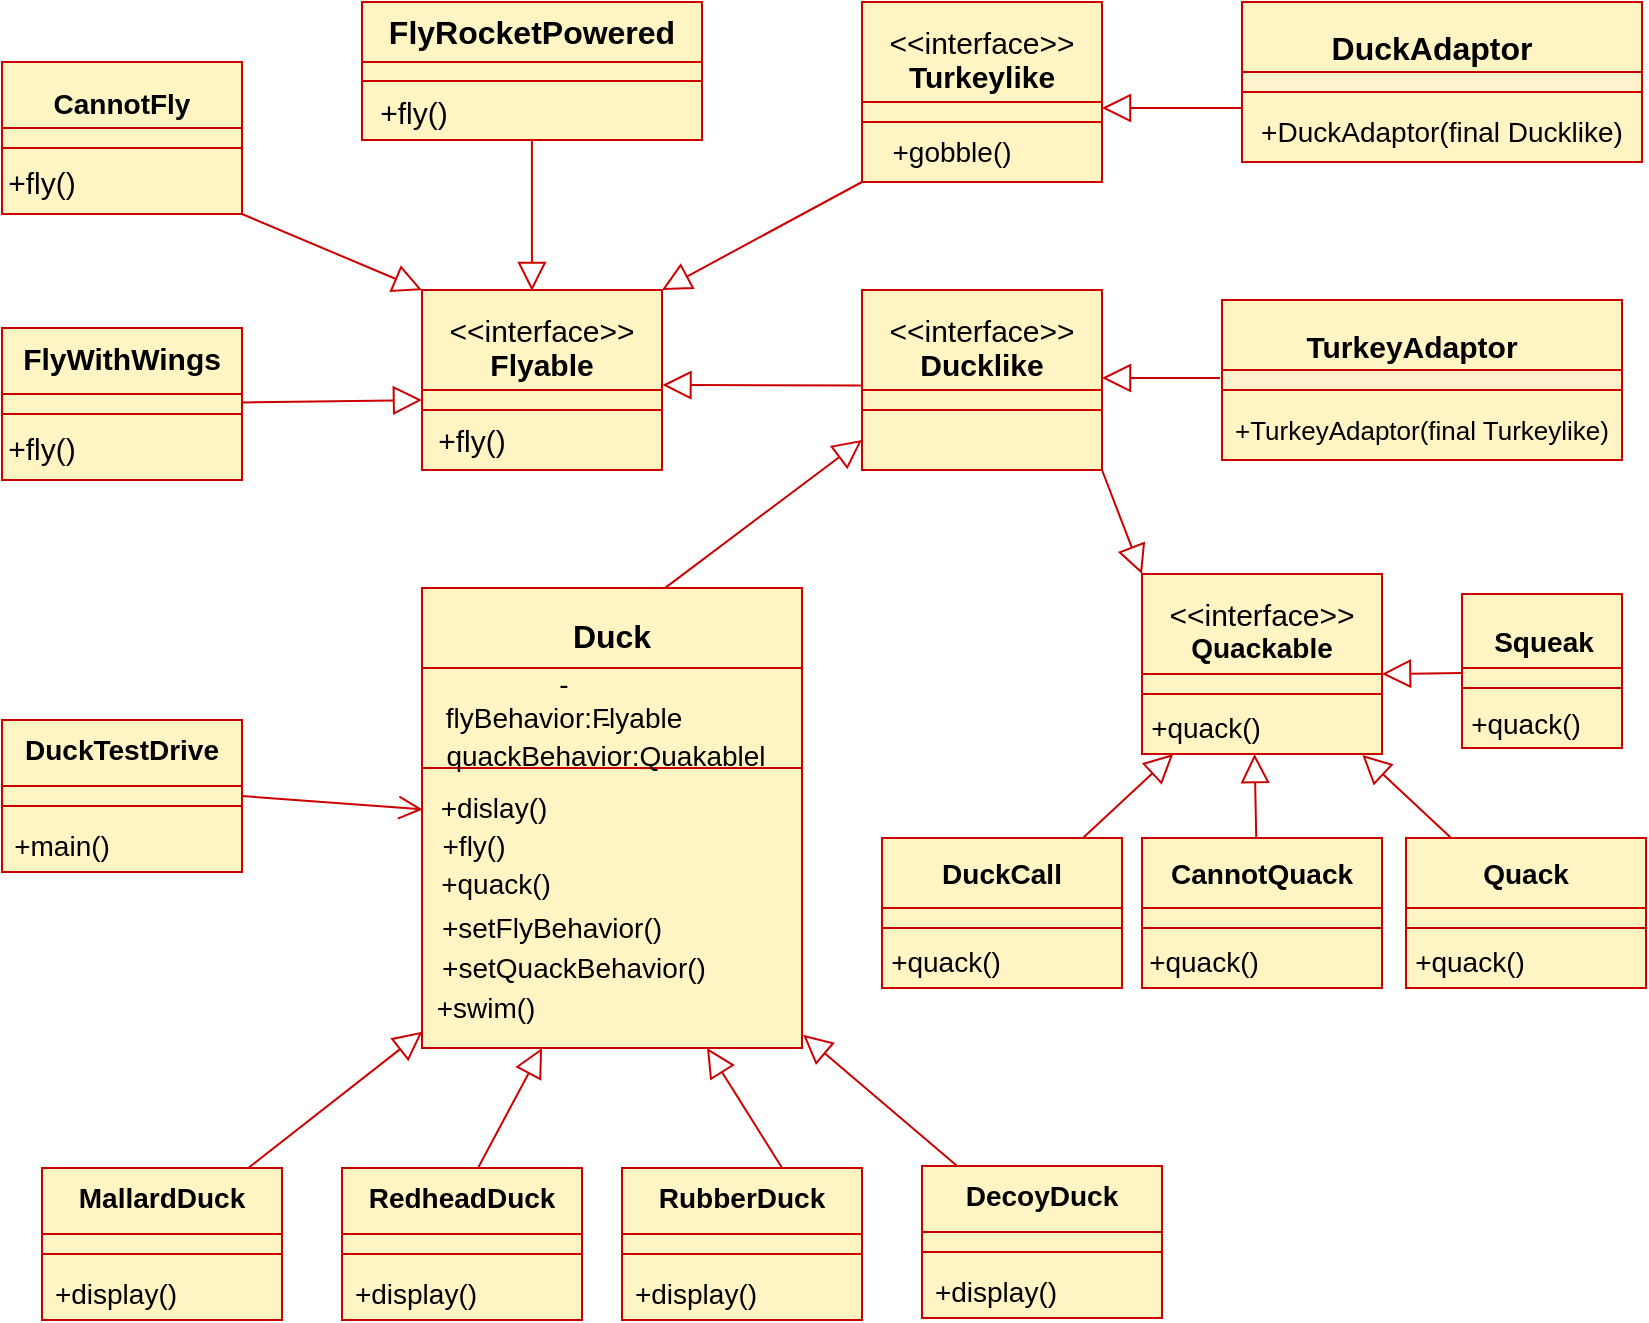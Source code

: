 <mxfile version="13.6.5" type="github"><diagram id="hZu4NtHUbr3AXml7KCnW" name="Page-1"><mxGraphModel dx="1422" dy="791" grid="1" gridSize="10" guides="1" tooltips="1" connect="1" arrows="1" fold="1" page="1" pageScale="1" pageWidth="850" pageHeight="1100" math="0" shadow="0"><root><mxCell id="0"/><mxCell id="1" parent="0"/><mxCell id="rw5-ZgMJ-gWRHAKpnbrH-47" value="" style="edgeStyle=orthogonalEdgeStyle;orthogonalLoop=1;jettySize=auto;html=1;endArrow=block;endFill=0;strokeColor=#CC0000;endSize=12;rounded=0;" edge="1" parent="1" source="rw5-ZgMJ-gWRHAKpnbrH-1" target="rw5-ZgMJ-gWRHAKpnbrH-18"><mxGeometry relative="1" as="geometry"><Array as="points"><mxPoint x="600" y="90"/><mxPoint x="600" y="90"/></Array></mxGeometry></mxCell><mxCell id="rw5-ZgMJ-gWRHAKpnbrH-1" value="" style="rounded=0;whiteSpace=wrap;html=1;strokeWidth=1;strokeColor=#CC0000;fillColor=#FFF4C3;" vertex="1" parent="1"><mxGeometry x="640" y="37" width="200" height="80" as="geometry"/></mxCell><mxCell id="rw5-ZgMJ-gWRHAKpnbrH-2" value="" style="rounded=0;whiteSpace=wrap;html=1;fillColor=#fff2cc;strokeWidth=1;strokeColor=#CC0000;" vertex="1" parent="1"><mxGeometry x="640" y="72" width="200" height="10" as="geometry"/></mxCell><mxCell id="rw5-ZgMJ-gWRHAKpnbrH-5" value="&lt;font style=&quot;font-size: 16px&quot;&gt;&lt;b&gt;DuckAdaptor&lt;/b&gt;&lt;/font&gt;" style="text;html=1;strokeColor=none;fillColor=none;align=center;verticalAlign=middle;whiteSpace=wrap;rounded=0;" vertex="1" parent="1"><mxGeometry x="700" y="45" width="70" height="30" as="geometry"/></mxCell><mxCell id="rw5-ZgMJ-gWRHAKpnbrH-9" value="&lt;font style=&quot;font-size: 14px&quot;&gt;+DuckAdaptor(final Ducklike)&lt;/font&gt;" style="text;html=1;strokeColor=none;fillColor=none;align=center;verticalAlign=middle;whiteSpace=wrap;rounded=0;" vertex="1" parent="1"><mxGeometry x="645" y="92" width="190" height="20" as="geometry"/></mxCell><mxCell id="rw5-ZgMJ-gWRHAKpnbrH-12" value="" style="rounded=0;whiteSpace=wrap;html=1;strokeColor=#CC0000;strokeWidth=1;fillColor=#FFF4C3;gradientColor=none;" vertex="1" parent="1"><mxGeometry x="450" y="37" width="120" height="50" as="geometry"/></mxCell><mxCell id="rw5-ZgMJ-gWRHAKpnbrH-18" value="" style="rounded=0;whiteSpace=wrap;html=1;strokeColor=#CC0000;strokeWidth=1;fillColor=#FFF4C3;gradientColor=none;" vertex="1" parent="1"><mxGeometry x="450" y="87" width="120" height="10" as="geometry"/></mxCell><mxCell id="rw5-ZgMJ-gWRHAKpnbrH-94" value="" style="edgeStyle=none;rounded=0;jumpStyle=none;orthogonalLoop=1;jettySize=auto;html=1;endArrow=block;endFill=0;strokeColor=#CC0000;exitX=0;exitY=1;exitDx=0;exitDy=0;strokeWidth=1;entryX=1;entryY=0;entryDx=0;entryDy=0;endSize=12;" edge="1" parent="1" source="rw5-ZgMJ-gWRHAKpnbrH-20" target="rw5-ZgMJ-gWRHAKpnbrH-63"><mxGeometry relative="1" as="geometry"/></mxCell><mxCell id="rw5-ZgMJ-gWRHAKpnbrH-20" value="" style="rounded=0;whiteSpace=wrap;html=1;strokeColor=#CC0000;strokeWidth=1;fillColor=#FFF4C3;gradientColor=none;" vertex="1" parent="1"><mxGeometry x="450" y="97" width="120" height="30" as="geometry"/></mxCell><mxCell id="rw5-ZgMJ-gWRHAKpnbrH-21" value="&lt;font style=&quot;font-size: 15px&quot;&gt;&amp;lt;&amp;lt;interface&amp;gt;&amp;gt;&lt;/font&gt;" style="text;html=1;strokeColor=none;fillColor=none;align=center;verticalAlign=middle;whiteSpace=wrap;rounded=0;" vertex="1" parent="1"><mxGeometry x="490" y="47" width="40" height="20" as="geometry"/></mxCell><mxCell id="rw5-ZgMJ-gWRHAKpnbrH-23" value="&lt;font style=&quot;font-size: 15px&quot;&gt;&lt;b&gt;&lt;font style=&quot;font-size: 15px&quot;&gt;Turkeylike&lt;/font&gt;&lt;/b&gt;&lt;/font&gt;" style="text;html=1;strokeColor=none;fillColor=none;align=center;verticalAlign=middle;whiteSpace=wrap;rounded=0;" vertex="1" parent="1"><mxGeometry x="490" y="64" width="40" height="20" as="geometry"/></mxCell><mxCell id="rw5-ZgMJ-gWRHAKpnbrH-24" value="&lt;font style=&quot;font-size: 14px&quot;&gt;+gobble()&lt;/font&gt;" style="text;html=1;strokeColor=none;fillColor=none;align=center;verticalAlign=middle;whiteSpace=wrap;rounded=0;" vertex="1" parent="1"><mxGeometry x="475" y="102" width="40" height="20" as="geometry"/></mxCell><mxCell id="rw5-ZgMJ-gWRHAKpnbrH-28" value="" style="rounded=0;whiteSpace=wrap;html=1;strokeColor=#CC0000;strokeWidth=1;fillColor=#FFF4C3;gradientColor=none;" vertex="1" parent="1"><mxGeometry x="200" y="37" width="170" height="30" as="geometry"/></mxCell><mxCell id="rw5-ZgMJ-gWRHAKpnbrH-29" value="" style="rounded=0;whiteSpace=wrap;html=1;strokeColor=#CC0000;strokeWidth=1;fillColor=#FFF4C3;gradientColor=none;" vertex="1" parent="1"><mxGeometry x="200" y="67" width="170" height="10" as="geometry"/></mxCell><mxCell id="rw5-ZgMJ-gWRHAKpnbrH-91" value="" style="edgeStyle=orthogonalEdgeStyle;rounded=0;jumpStyle=none;orthogonalLoop=1;jettySize=auto;html=1;endArrow=block;endFill=0;strokeColor=#CC0000;entryX=0.458;entryY=0.01;entryDx=0;entryDy=0;entryPerimeter=0;endSize=12;" edge="1" parent="1" source="rw5-ZgMJ-gWRHAKpnbrH-30" target="rw5-ZgMJ-gWRHAKpnbrH-63"><mxGeometry relative="1" as="geometry"/></mxCell><mxCell id="rw5-ZgMJ-gWRHAKpnbrH-30" value="" style="rounded=0;whiteSpace=wrap;html=1;strokeColor=#CC0000;strokeWidth=1;fillColor=#FFF4C3;gradientColor=none;" vertex="1" parent="1"><mxGeometry x="200" y="76.5" width="170" height="29.5" as="geometry"/></mxCell><mxCell id="rw5-ZgMJ-gWRHAKpnbrH-31" value="&lt;font style=&quot;font-size: 16px&quot;&gt;&lt;b&gt;FlyRocketPowered&lt;/b&gt;&lt;/font&gt;" style="text;html=1;strokeColor=none;fillColor=none;align=center;verticalAlign=middle;whiteSpace=wrap;rounded=0;" vertex="1" parent="1"><mxGeometry x="265" y="42" width="40" height="20" as="geometry"/></mxCell><mxCell id="rw5-ZgMJ-gWRHAKpnbrH-32" value="&lt;font style=&quot;font-size: 15px&quot;&gt;+fly()&lt;/font&gt;" style="text;html=1;strokeColor=none;fillColor=none;align=center;verticalAlign=middle;whiteSpace=wrap;rounded=0;" vertex="1" parent="1"><mxGeometry x="206" y="82" width="40" height="20" as="geometry"/></mxCell><mxCell id="rw5-ZgMJ-gWRHAKpnbrH-36" value="" style="rounded=0;whiteSpace=wrap;html=1;strokeColor=#CC0000;strokeWidth=1;fillColor=#FFF4C3;gradientColor=none;" vertex="1" parent="1"><mxGeometry x="20" y="67" width="120" height="33" as="geometry"/></mxCell><mxCell id="rw5-ZgMJ-gWRHAKpnbrH-37" value="" style="rounded=0;whiteSpace=wrap;html=1;strokeColor=#CC0000;strokeWidth=1;fillColor=#FFF4C3;gradientColor=none;" vertex="1" parent="1"><mxGeometry x="20" y="100" width="120" height="10" as="geometry"/></mxCell><mxCell id="rw5-ZgMJ-gWRHAKpnbrH-92" value="" style="rounded=0;jumpStyle=none;orthogonalLoop=1;jettySize=auto;html=1;endArrow=block;endFill=0;strokeColor=#CC0000;entryX=0;entryY=0;entryDx=0;entryDy=0;exitX=1;exitY=1;exitDx=0;exitDy=0;endSize=12;" edge="1" parent="1" source="rw5-ZgMJ-gWRHAKpnbrH-38" target="rw5-ZgMJ-gWRHAKpnbrH-63"><mxGeometry relative="1" as="geometry"/></mxCell><mxCell id="rw5-ZgMJ-gWRHAKpnbrH-38" value="" style="rounded=0;whiteSpace=wrap;html=1;strokeColor=#CC0000;strokeWidth=1;fillColor=#FFF4C3;gradientColor=none;" vertex="1" parent="1"><mxGeometry x="20" y="110" width="120" height="33" as="geometry"/></mxCell><mxCell id="rw5-ZgMJ-gWRHAKpnbrH-39" value="&lt;b&gt;&lt;font style=&quot;font-size: 14px&quot;&gt;CannotFly&lt;/font&gt;&lt;/b&gt;" style="text;html=1;strokeColor=none;fillColor=none;align=center;verticalAlign=middle;whiteSpace=wrap;rounded=0;" vertex="1" parent="1"><mxGeometry x="60" y="78" width="40" height="20" as="geometry"/></mxCell><mxCell id="rw5-ZgMJ-gWRHAKpnbrH-40" value="&lt;font style=&quot;font-size: 15px&quot;&gt;+fly()&lt;/font&gt;" style="text;html=1;strokeColor=none;fillColor=none;align=center;verticalAlign=middle;whiteSpace=wrap;rounded=0;" vertex="1" parent="1"><mxGeometry x="20" y="117" width="40" height="20" as="geometry"/></mxCell><mxCell id="rw5-ZgMJ-gWRHAKpnbrH-49" value="" style="rounded=0;whiteSpace=wrap;html=1;strokeColor=#CC0000;strokeWidth=1;fillColor=#FFF4C3;gradientColor=none;" vertex="1" parent="1"><mxGeometry x="20" y="200" width="120" height="33" as="geometry"/></mxCell><mxCell id="rw5-ZgMJ-gWRHAKpnbrH-93" value="" style="edgeStyle=none;rounded=0;jumpStyle=none;orthogonalLoop=1;jettySize=auto;html=1;endArrow=block;endFill=0;strokeColor=#CC0000;entryX=0;entryY=0.5;entryDx=0;entryDy=0;endSize=12;" edge="1" parent="1" source="rw5-ZgMJ-gWRHAKpnbrH-50" target="rw5-ZgMJ-gWRHAKpnbrH-64"><mxGeometry relative="1" as="geometry"/></mxCell><mxCell id="rw5-ZgMJ-gWRHAKpnbrH-50" value="" style="rounded=0;whiteSpace=wrap;html=1;strokeColor=#CC0000;strokeWidth=1;fillColor=#FFF4C3;gradientColor=none;" vertex="1" parent="1"><mxGeometry x="20" y="233" width="120" height="10" as="geometry"/></mxCell><mxCell id="rw5-ZgMJ-gWRHAKpnbrH-51" value="" style="rounded=0;whiteSpace=wrap;html=1;strokeColor=#CC0000;strokeWidth=1;fillColor=#FFF4C3;gradientColor=none;" vertex="1" parent="1"><mxGeometry x="20" y="243" width="120" height="33" as="geometry"/></mxCell><mxCell id="rw5-ZgMJ-gWRHAKpnbrH-52" value="&lt;font style=&quot;font-size: 15px&quot;&gt;&lt;b&gt;&lt;font style=&quot;font-size: 15px&quot;&gt;FlyWithWings&lt;/font&gt;&lt;/b&gt;&lt;/font&gt;" style="text;html=1;strokeColor=none;fillColor=none;align=center;verticalAlign=middle;whiteSpace=wrap;rounded=0;" vertex="1" parent="1"><mxGeometry x="60" y="205" width="40" height="20" as="geometry"/></mxCell><mxCell id="rw5-ZgMJ-gWRHAKpnbrH-53" value="&lt;font style=&quot;font-size: 15px&quot;&gt;+fly()&lt;/font&gt;" style="text;html=1;strokeColor=none;fillColor=none;align=center;verticalAlign=middle;whiteSpace=wrap;rounded=0;" vertex="1" parent="1"><mxGeometry x="20" y="250" width="40" height="20" as="geometry"/></mxCell><mxCell id="rw5-ZgMJ-gWRHAKpnbrH-63" value="" style="rounded=0;whiteSpace=wrap;html=1;strokeColor=#CC0000;strokeWidth=1;fillColor=#FFF4C3;gradientColor=none;" vertex="1" parent="1"><mxGeometry x="230" y="181" width="120" height="50" as="geometry"/></mxCell><mxCell id="rw5-ZgMJ-gWRHAKpnbrH-64" value="" style="rounded=0;whiteSpace=wrap;html=1;strokeColor=#CC0000;strokeWidth=1;fillColor=#FFF4C3;gradientColor=none;" vertex="1" parent="1"><mxGeometry x="230" y="231" width="120" height="10" as="geometry"/></mxCell><mxCell id="rw5-ZgMJ-gWRHAKpnbrH-65" value="" style="rounded=0;whiteSpace=wrap;html=1;strokeColor=#CC0000;strokeWidth=1;fillColor=#FFF4C3;gradientColor=none;" vertex="1" parent="1"><mxGeometry x="230" y="241" width="120" height="30" as="geometry"/></mxCell><mxCell id="rw5-ZgMJ-gWRHAKpnbrH-66" value="&lt;font style=&quot;font-size: 15px&quot;&gt;&amp;lt;&amp;lt;interface&amp;gt;&amp;gt;&lt;/font&gt;" style="text;html=1;strokeColor=none;fillColor=none;align=center;verticalAlign=middle;whiteSpace=wrap;rounded=0;" vertex="1" parent="1"><mxGeometry x="270" y="191" width="40" height="20" as="geometry"/></mxCell><mxCell id="rw5-ZgMJ-gWRHAKpnbrH-67" value="&lt;font style=&quot;font-size: 15px&quot;&gt;&lt;b&gt;Flyable&lt;/b&gt;&lt;/font&gt;" style="text;html=1;strokeColor=none;fillColor=none;align=center;verticalAlign=middle;whiteSpace=wrap;rounded=0;" vertex="1" parent="1"><mxGeometry x="270" y="208" width="40" height="20" as="geometry"/></mxCell><mxCell id="rw5-ZgMJ-gWRHAKpnbrH-68" value="&lt;font style=&quot;font-size: 15px&quot;&gt;+fly()&lt;/font&gt;" style="text;html=1;strokeColor=none;fillColor=none;align=center;verticalAlign=middle;whiteSpace=wrap;rounded=0;" vertex="1" parent="1"><mxGeometry x="235" y="246" width="40" height="20" as="geometry"/></mxCell><mxCell id="rw5-ZgMJ-gWRHAKpnbrH-69" value="" style="rounded=0;whiteSpace=wrap;html=1;strokeColor=#CC0000;strokeWidth=1;fillColor=#FFF4C3;gradientColor=none;" vertex="1" parent="1"><mxGeometry x="450" y="181" width="120" height="50" as="geometry"/></mxCell><mxCell id="rw5-ZgMJ-gWRHAKpnbrH-70" value="" style="rounded=0;whiteSpace=wrap;html=1;strokeColor=#CC0000;strokeWidth=1;fillColor=#FFF4C3;gradientColor=none;" vertex="1" parent="1"><mxGeometry x="450" y="231" width="120" height="10" as="geometry"/></mxCell><mxCell id="rw5-ZgMJ-gWRHAKpnbrH-71" value="" style="rounded=0;whiteSpace=wrap;html=1;strokeColor=#CC0000;strokeWidth=1;fillColor=#FFF4C3;gradientColor=none;" vertex="1" parent="1"><mxGeometry x="450" y="241" width="120" height="30" as="geometry"/></mxCell><mxCell id="rw5-ZgMJ-gWRHAKpnbrH-72" value="&lt;font style=&quot;font-size: 15px&quot;&gt;&amp;lt;&amp;lt;interface&amp;gt;&amp;gt;&lt;/font&gt;" style="text;html=1;strokeColor=none;fillColor=none;align=center;verticalAlign=middle;whiteSpace=wrap;rounded=0;" vertex="1" parent="1"><mxGeometry x="490" y="191" width="40" height="20" as="geometry"/></mxCell><mxCell id="rw5-ZgMJ-gWRHAKpnbrH-73" value="&lt;font size=&quot;1&quot;&gt;&lt;b style=&quot;font-size: 15px&quot;&gt;Ducklike&lt;/b&gt;&lt;/font&gt;" style="text;html=1;strokeColor=none;fillColor=none;align=center;verticalAlign=middle;whiteSpace=wrap;rounded=0;" vertex="1" parent="1"><mxGeometry x="490" y="208" width="40" height="20" as="geometry"/></mxCell><mxCell id="rw5-ZgMJ-gWRHAKpnbrH-75" value="" style="rounded=0;whiteSpace=wrap;html=1;strokeWidth=1;strokeColor=#CC0000;fillColor=#FFF4C3;" vertex="1" parent="1"><mxGeometry x="630" y="186" width="200" height="80" as="geometry"/></mxCell><mxCell id="rw5-ZgMJ-gWRHAKpnbrH-76" value="" style="rounded=0;whiteSpace=wrap;html=1;fillColor=#fff2cc;strokeWidth=1;strokeColor=#CC0000;" vertex="1" parent="1"><mxGeometry x="630" y="221" width="200" height="10" as="geometry"/></mxCell><mxCell id="rw5-ZgMJ-gWRHAKpnbrH-77" value="&lt;font size=&quot;1&quot;&gt;&lt;b style=&quot;font-size: 15px&quot;&gt;TurkeyAdaptor&lt;/b&gt;&lt;/font&gt;" style="text;html=1;strokeColor=none;fillColor=none;align=center;verticalAlign=middle;whiteSpace=wrap;rounded=0;" vertex="1" parent="1"><mxGeometry x="690" y="194" width="70" height="30" as="geometry"/></mxCell><mxCell id="rw5-ZgMJ-gWRHAKpnbrH-78" value="&lt;font style=&quot;font-size: 13px&quot;&gt;+TurkeyAdaptor(final Turkeylike)&lt;/font&gt;" style="text;html=1;strokeColor=none;fillColor=none;align=center;verticalAlign=middle;whiteSpace=wrap;rounded=0;" vertex="1" parent="1"><mxGeometry x="635" y="241" width="190" height="20" as="geometry"/></mxCell><mxCell id="rw5-ZgMJ-gWRHAKpnbrH-96" value="" style="endArrow=block;html=1;strokeColor=#CC0000;strokeWidth=1;exitX=-0.005;exitY=0.956;exitDx=0;exitDy=0;entryX=1.002;entryY=0.95;entryDx=0;entryDy=0;endFill=0;endSize=12;exitPerimeter=0;entryPerimeter=0;" edge="1" parent="1" source="rw5-ZgMJ-gWRHAKpnbrH-69" target="rw5-ZgMJ-gWRHAKpnbrH-63"><mxGeometry width="50" height="50" relative="1" as="geometry"><mxPoint x="410" y="260" as="sourcePoint"/><mxPoint x="350" y="240" as="targetPoint"/><Array as="points"/></mxGeometry></mxCell><mxCell id="rw5-ZgMJ-gWRHAKpnbrH-98" value="" style="endArrow=block;html=1;strokeColor=#CC0000;strokeWidth=1;endFill=0;endSize=12;" edge="1" parent="1"><mxGeometry width="50" height="50" relative="1" as="geometry"><mxPoint x="629" y="225" as="sourcePoint"/><mxPoint x="570" y="225" as="targetPoint"/></mxGeometry></mxCell><mxCell id="rw5-ZgMJ-gWRHAKpnbrH-99" value="" style="rounded=0;whiteSpace=wrap;html=1;strokeColor=#CC0000;strokeWidth=1;fillColor=#FFF4C3;gradientColor=none;" vertex="1" parent="1"><mxGeometry x="230" y="330" width="190" height="40" as="geometry"/></mxCell><mxCell id="rw5-ZgMJ-gWRHAKpnbrH-100" value="" style="rounded=0;whiteSpace=wrap;html=1;strokeColor=#CC0000;strokeWidth=1;fillColor=#FFF4C3;gradientColor=none;" vertex="1" parent="1"><mxGeometry x="230" y="370" width="190" height="50" as="geometry"/></mxCell><mxCell id="rw5-ZgMJ-gWRHAKpnbrH-101" value="" style="rounded=0;whiteSpace=wrap;html=1;strokeColor=#CC0000;strokeWidth=1;fillColor=#FFF4C3;gradientColor=none;" vertex="1" parent="1"><mxGeometry x="230" y="420" width="190" height="140" as="geometry"/></mxCell><mxCell id="rw5-ZgMJ-gWRHAKpnbrH-102" value="&lt;font style=&quot;font-size: 16px&quot;&gt;&lt;b&gt;Duck&lt;/b&gt;&lt;/font&gt;" style="text;html=1;strokeColor=none;fillColor=none;align=center;verticalAlign=middle;whiteSpace=wrap;rounded=0;" vertex="1" parent="1"><mxGeometry x="305" y="344" width="40" height="20" as="geometry"/></mxCell><mxCell id="rw5-ZgMJ-gWRHAKpnbrH-104" value="&lt;font style=&quot;font-size: 14px&quot;&gt;+fly()&lt;/font&gt;" style="text;html=1;strokeColor=none;fillColor=none;align=center;verticalAlign=middle;whiteSpace=wrap;rounded=0;" vertex="1" parent="1"><mxGeometry x="236" y="449" width="40" height="20" as="geometry"/></mxCell><mxCell id="rw5-ZgMJ-gWRHAKpnbrH-105" value="&lt;div style=&quot;font-size: 14px&quot;&gt;-flyBehavior:Flyable&lt;/div&gt;" style="text;html=1;strokeColor=none;fillColor=none;align=center;verticalAlign=middle;whiteSpace=wrap;rounded=0;" vertex="1" parent="1"><mxGeometry x="281" y="376" width="40" height="20" as="geometry"/></mxCell><mxCell id="rw5-ZgMJ-gWRHAKpnbrH-107" value="&lt;font style=&quot;font-size: 14px&quot;&gt;-quackBehavior:Quakablel&lt;/font&gt;" style="text;html=1;strokeColor=none;fillColor=none;align=center;verticalAlign=middle;whiteSpace=wrap;rounded=0;" vertex="1" parent="1"><mxGeometry x="302" y="395" width="40" height="20" as="geometry"/></mxCell><mxCell id="rw5-ZgMJ-gWRHAKpnbrH-108" value="&lt;font style=&quot;font-size: 14px&quot;&gt;+dislay&lt;/font&gt;&lt;font style=&quot;font-size: 14px&quot;&gt;()&lt;/font&gt;" style="text;html=1;strokeColor=none;fillColor=none;align=center;verticalAlign=middle;whiteSpace=wrap;rounded=0;" vertex="1" parent="1"><mxGeometry x="246" y="430" width="40" height="20" as="geometry"/></mxCell><mxCell id="rw5-ZgMJ-gWRHAKpnbrH-109" value="&lt;font style=&quot;font-size: 14px&quot;&gt;+&lt;font style=&quot;font-size: 14px&quot;&gt;quack&lt;/font&gt;()&lt;/font&gt;" style="text;html=1;strokeColor=none;fillColor=none;align=center;verticalAlign=middle;whiteSpace=wrap;rounded=0;" vertex="1" parent="1"><mxGeometry x="247" y="468" width="40" height="20" as="geometry"/></mxCell><mxCell id="rw5-ZgMJ-gWRHAKpnbrH-110" value="&lt;font style=&quot;font-size: 14px&quot;&gt;+setFlyBehavior()&lt;/font&gt;" style="text;html=1;strokeColor=none;fillColor=none;align=center;verticalAlign=middle;whiteSpace=wrap;rounded=0;" vertex="1" parent="1"><mxGeometry x="275" y="490" width="40" height="20" as="geometry"/></mxCell><mxCell id="rw5-ZgMJ-gWRHAKpnbrH-111" value="&lt;font style=&quot;font-size: 14px&quot;&gt;+setQuackBehavior()&lt;/font&gt;" style="text;html=1;strokeColor=none;fillColor=none;align=center;verticalAlign=middle;whiteSpace=wrap;rounded=0;" vertex="1" parent="1"><mxGeometry x="286" y="510" width="40" height="20" as="geometry"/></mxCell><mxCell id="rw5-ZgMJ-gWRHAKpnbrH-113" value="&lt;font style=&quot;font-size: 14px&quot;&gt;+swim()&lt;/font&gt;" style="text;html=1;strokeColor=none;fillColor=none;align=center;verticalAlign=middle;whiteSpace=wrap;rounded=0;" vertex="1" parent="1"><mxGeometry x="242" y="530" width="40" height="20" as="geometry"/></mxCell><mxCell id="rw5-ZgMJ-gWRHAKpnbrH-114" value="" style="endArrow=block;html=1;strokeColor=#CC0000;strokeWidth=1;entryX=0;entryY=0.5;entryDx=0;entryDy=0;exitX=0.64;exitY=-0.002;exitDx=0;exitDy=0;exitPerimeter=0;endFill=0;endSize=12;" edge="1" parent="1" source="rw5-ZgMJ-gWRHAKpnbrH-99" target="rw5-ZgMJ-gWRHAKpnbrH-71"><mxGeometry width="50" height="50" relative="1" as="geometry"><mxPoint x="150" y="410" as="sourcePoint"/><mxPoint x="200" y="360" as="targetPoint"/></mxGeometry></mxCell><mxCell id="rw5-ZgMJ-gWRHAKpnbrH-115" value="" style="rounded=0;whiteSpace=wrap;html=1;strokeColor=#CC0000;strokeWidth=1;fillColor=#FFF4C3;gradientColor=none;" vertex="1" parent="1"><mxGeometry x="20" y="396" width="120" height="33" as="geometry"/></mxCell><mxCell id="rw5-ZgMJ-gWRHAKpnbrH-116" value="" style="rounded=0;whiteSpace=wrap;html=1;strokeColor=#CC0000;strokeWidth=1;fillColor=#FFF4C3;gradientColor=none;" vertex="1" parent="1"><mxGeometry x="20" y="429" width="120" height="10" as="geometry"/></mxCell><mxCell id="rw5-ZgMJ-gWRHAKpnbrH-117" value="" style="rounded=0;whiteSpace=wrap;html=1;strokeColor=#CC0000;strokeWidth=1;fillColor=#FFF4C3;gradientColor=none;" vertex="1" parent="1"><mxGeometry x="20" y="439" width="120" height="33" as="geometry"/></mxCell><mxCell id="rw5-ZgMJ-gWRHAKpnbrH-118" value="&lt;b&gt;&lt;font style=&quot;font-size: 14px&quot;&gt;DuckTestDrive&lt;/font&gt;&lt;/b&gt;" style="text;html=1;strokeColor=none;fillColor=none;align=center;verticalAlign=middle;whiteSpace=wrap;rounded=0;" vertex="1" parent="1"><mxGeometry x="60" y="401" width="40" height="20" as="geometry"/></mxCell><mxCell id="rw5-ZgMJ-gWRHAKpnbrH-119" value="&lt;font style=&quot;font-size: 14px&quot;&gt;+main()&lt;/font&gt;" style="text;html=1;strokeColor=none;fillColor=none;align=center;verticalAlign=middle;whiteSpace=wrap;rounded=0;" vertex="1" parent="1"><mxGeometry x="30" y="449" width="40" height="20" as="geometry"/></mxCell><mxCell id="rw5-ZgMJ-gWRHAKpnbrH-120" value="" style="endArrow=open;html=1;strokeColor=#CC0000;strokeWidth=1;exitX=1;exitY=0.5;exitDx=0;exitDy=0;entryX=0.002;entryY=0.148;entryDx=0;entryDy=0;entryPerimeter=0;endFill=0;endSize=10;" edge="1" parent="1" source="rw5-ZgMJ-gWRHAKpnbrH-116" target="rw5-ZgMJ-gWRHAKpnbrH-101"><mxGeometry width="50" height="50" relative="1" as="geometry"><mxPoint x="210" y="370" as="sourcePoint"/><mxPoint x="260" y="320" as="targetPoint"/></mxGeometry></mxCell><mxCell id="rw5-ZgMJ-gWRHAKpnbrH-122" value="" style="rounded=0;whiteSpace=wrap;html=1;strokeColor=#CC0000;strokeWidth=1;fillColor=#FFF4C3;gradientColor=none;" vertex="1" parent="1"><mxGeometry x="590" y="323" width="120" height="50" as="geometry"/></mxCell><mxCell id="rw5-ZgMJ-gWRHAKpnbrH-123" value="" style="rounded=0;whiteSpace=wrap;html=1;strokeColor=#CC0000;strokeWidth=1;fillColor=#FFF4C3;gradientColor=none;" vertex="1" parent="1"><mxGeometry x="590" y="373" width="120" height="10" as="geometry"/></mxCell><mxCell id="rw5-ZgMJ-gWRHAKpnbrH-124" value="" style="rounded=0;whiteSpace=wrap;html=1;strokeColor=#CC0000;strokeWidth=1;fillColor=#FFF4C3;gradientColor=none;" vertex="1" parent="1"><mxGeometry x="590" y="383" width="120" height="30" as="geometry"/></mxCell><mxCell id="rw5-ZgMJ-gWRHAKpnbrH-125" value="&lt;font style=&quot;font-size: 15px&quot;&gt;&amp;lt;&amp;lt;interface&amp;gt;&amp;gt;&lt;/font&gt;" style="text;html=1;strokeColor=none;fillColor=none;align=center;verticalAlign=middle;whiteSpace=wrap;rounded=0;" vertex="1" parent="1"><mxGeometry x="630" y="333" width="40" height="20" as="geometry"/></mxCell><mxCell id="rw5-ZgMJ-gWRHAKpnbrH-126" value="&lt;font size=&quot;1&quot;&gt;&lt;b style=&quot;font-size: 14px&quot;&gt;Quackable&lt;/b&gt;&lt;/font&gt;" style="text;html=1;strokeColor=none;fillColor=none;align=center;verticalAlign=middle;whiteSpace=wrap;rounded=0;" vertex="1" parent="1"><mxGeometry x="630" y="350" width="40" height="20" as="geometry"/></mxCell><mxCell id="rw5-ZgMJ-gWRHAKpnbrH-127" value="&lt;font style=&quot;font-size: 14px&quot;&gt;+quack&lt;/font&gt;&lt;font style=&quot;font-size: 14px&quot;&gt;()&lt;/font&gt;" style="text;html=1;strokeColor=none;fillColor=none;align=center;verticalAlign=middle;whiteSpace=wrap;rounded=0;" vertex="1" parent="1"><mxGeometry x="602" y="389.5" width="40" height="20" as="geometry"/></mxCell><mxCell id="rw5-ZgMJ-gWRHAKpnbrH-128" value="" style="rounded=0;whiteSpace=wrap;html=1;strokeColor=#CC0000;strokeWidth=1;fillColor=#FFF4C3;gradientColor=none;" vertex="1" parent="1"><mxGeometry x="750" y="333" width="80" height="37" as="geometry"/></mxCell><mxCell id="rw5-ZgMJ-gWRHAKpnbrH-129" value="" style="rounded=0;whiteSpace=wrap;html=1;strokeColor=#CC0000;strokeWidth=1;fillColor=#FFF4C3;gradientColor=none;" vertex="1" parent="1"><mxGeometry x="750" y="370" width="80" height="10" as="geometry"/></mxCell><mxCell id="rw5-ZgMJ-gWRHAKpnbrH-130" value="" style="rounded=0;whiteSpace=wrap;html=1;strokeColor=#CC0000;strokeWidth=1;fillColor=#FFF4C3;gradientColor=none;" vertex="1" parent="1"><mxGeometry x="750" y="380" width="80" height="30" as="geometry"/></mxCell><mxCell id="rw5-ZgMJ-gWRHAKpnbrH-132" value="&lt;b&gt;&lt;font style=&quot;font-size: 14px&quot;&gt;Squeak&lt;/font&gt;&lt;/b&gt;" style="text;html=1;strokeColor=none;fillColor=none;align=center;verticalAlign=middle;whiteSpace=wrap;rounded=0;" vertex="1" parent="1"><mxGeometry x="771" y="347" width="40" height="20" as="geometry"/></mxCell><mxCell id="rw5-ZgMJ-gWRHAKpnbrH-133" value="&lt;font style=&quot;font-size: 14px&quot;&gt;+quack&lt;/font&gt;&lt;font style=&quot;font-size: 14px&quot;&gt;()&lt;/font&gt;" style="text;html=1;strokeColor=none;fillColor=none;align=center;verticalAlign=middle;whiteSpace=wrap;rounded=0;" vertex="1" parent="1"><mxGeometry x="762" y="387.5" width="40" height="20" as="geometry"/></mxCell><mxCell id="rw5-ZgMJ-gWRHAKpnbrH-134" value="" style="endArrow=block;html=1;strokeColor=#CC0000;strokeWidth=1;exitX=0;exitY=0.25;exitDx=0;exitDy=0;entryX=1;entryY=1;entryDx=0;entryDy=0;endFill=0;endSize=12;" edge="1" parent="1" source="rw5-ZgMJ-gWRHAKpnbrH-129" target="rw5-ZgMJ-gWRHAKpnbrH-122"><mxGeometry width="50" height="50" relative="1" as="geometry"><mxPoint x="460" y="350" as="sourcePoint"/><mxPoint x="510" y="300" as="targetPoint"/></mxGeometry></mxCell><mxCell id="rw5-ZgMJ-gWRHAKpnbrH-135" value="" style="endArrow=block;html=1;strokeColor=#CC0000;strokeWidth=1;entryX=0;entryY=0;entryDx=0;entryDy=0;exitX=1;exitY=1;exitDx=0;exitDy=0;endFill=0;endSize=12;" edge="1" parent="1" source="rw5-ZgMJ-gWRHAKpnbrH-71" target="rw5-ZgMJ-gWRHAKpnbrH-122"><mxGeometry width="50" height="50" relative="1" as="geometry"><mxPoint x="430" y="320" as="sourcePoint"/><mxPoint x="480" y="270" as="targetPoint"/></mxGeometry></mxCell><mxCell id="rw5-ZgMJ-gWRHAKpnbrH-136" value="" style="rounded=0;whiteSpace=wrap;html=1;strokeColor=#CC0000;strokeWidth=1;fillColor=#FFF4C3;gradientColor=none;" vertex="1" parent="1"><mxGeometry x="590" y="455" width="120" height="35" as="geometry"/></mxCell><mxCell id="rw5-ZgMJ-gWRHAKpnbrH-137" value="" style="rounded=0;whiteSpace=wrap;html=1;strokeColor=#CC0000;strokeWidth=1;fillColor=#FFF4C3;gradientColor=none;" vertex="1" parent="1"><mxGeometry x="590" y="490" width="120" height="10" as="geometry"/></mxCell><mxCell id="rw5-ZgMJ-gWRHAKpnbrH-138" value="" style="rounded=0;whiteSpace=wrap;html=1;strokeColor=#CC0000;strokeWidth=1;fillColor=#FFF4C3;gradientColor=none;" vertex="1" parent="1"><mxGeometry x="590" y="500" width="120" height="30" as="geometry"/></mxCell><mxCell id="rw5-ZgMJ-gWRHAKpnbrH-140" value="&lt;font style=&quot;font-size: 14px&quot;&gt;&lt;b&gt;CannotQuack&lt;/b&gt;&lt;/font&gt;" style="text;html=1;strokeColor=none;fillColor=none;align=center;verticalAlign=middle;whiteSpace=wrap;rounded=0;" vertex="1" parent="1"><mxGeometry x="630" y="462.5" width="40" height="20" as="geometry"/></mxCell><mxCell id="rw5-ZgMJ-gWRHAKpnbrH-141" value="&lt;font style=&quot;font-size: 14px&quot;&gt;+quack&lt;/font&gt;&lt;font style=&quot;font-size: 14px&quot;&gt;()&lt;/font&gt;" style="text;html=1;strokeColor=none;fillColor=none;align=center;verticalAlign=middle;whiteSpace=wrap;rounded=0;" vertex="1" parent="1"><mxGeometry x="601" y="506.5" width="40" height="20" as="geometry"/></mxCell><mxCell id="rw5-ZgMJ-gWRHAKpnbrH-142" value="" style="rounded=0;whiteSpace=wrap;html=1;strokeColor=#CC0000;strokeWidth=1;fillColor=#FFF4C3;gradientColor=none;" vertex="1" parent="1"><mxGeometry x="722" y="455" width="120" height="35" as="geometry"/></mxCell><mxCell id="rw5-ZgMJ-gWRHAKpnbrH-143" value="" style="rounded=0;whiteSpace=wrap;html=1;strokeColor=#CC0000;strokeWidth=1;fillColor=#FFF4C3;gradientColor=none;" vertex="1" parent="1"><mxGeometry x="722" y="490" width="120" height="10" as="geometry"/></mxCell><mxCell id="rw5-ZgMJ-gWRHAKpnbrH-144" value="" style="rounded=0;whiteSpace=wrap;html=1;strokeColor=#CC0000;strokeWidth=1;fillColor=#FFF4C3;gradientColor=none;" vertex="1" parent="1"><mxGeometry x="722" y="500" width="120" height="30" as="geometry"/></mxCell><mxCell id="rw5-ZgMJ-gWRHAKpnbrH-145" value="&lt;b&gt;&lt;font style=&quot;font-size: 14px&quot;&gt;Quack&lt;/font&gt;&lt;/b&gt;" style="text;html=1;strokeColor=none;fillColor=none;align=center;verticalAlign=middle;whiteSpace=wrap;rounded=0;" vertex="1" parent="1"><mxGeometry x="762" y="462.5" width="40" height="20" as="geometry"/></mxCell><mxCell id="rw5-ZgMJ-gWRHAKpnbrH-146" value="&lt;font style=&quot;font-size: 14px&quot;&gt;+quack&lt;/font&gt;&lt;font style=&quot;font-size: 14px&quot;&gt;()&lt;/font&gt;" style="text;html=1;strokeColor=none;fillColor=none;align=center;verticalAlign=middle;whiteSpace=wrap;rounded=0;" vertex="1" parent="1"><mxGeometry x="734" y="506.5" width="40" height="20" as="geometry"/></mxCell><mxCell id="rw5-ZgMJ-gWRHAKpnbrH-147" value="" style="rounded=0;whiteSpace=wrap;html=1;strokeColor=#CC0000;strokeWidth=1;fillColor=#FFF4C3;gradientColor=none;" vertex="1" parent="1"><mxGeometry x="460" y="455" width="120" height="35" as="geometry"/></mxCell><mxCell id="rw5-ZgMJ-gWRHAKpnbrH-148" value="" style="rounded=0;whiteSpace=wrap;html=1;strokeColor=#CC0000;strokeWidth=1;fillColor=#FFF4C3;gradientColor=none;" vertex="1" parent="1"><mxGeometry x="460" y="490" width="120" height="10" as="geometry"/></mxCell><mxCell id="rw5-ZgMJ-gWRHAKpnbrH-149" value="" style="rounded=0;whiteSpace=wrap;html=1;strokeColor=#CC0000;strokeWidth=1;fillColor=#FFF4C3;gradientColor=none;" vertex="1" parent="1"><mxGeometry x="460" y="500" width="120" height="30" as="geometry"/></mxCell><mxCell id="rw5-ZgMJ-gWRHAKpnbrH-150" value="&lt;font style=&quot;font-size: 14px&quot;&gt;&lt;b&gt;DuckCall&lt;/b&gt;&lt;/font&gt;" style="text;html=1;strokeColor=none;fillColor=none;align=center;verticalAlign=middle;whiteSpace=wrap;rounded=0;" vertex="1" parent="1"><mxGeometry x="500" y="462.5" width="40" height="20" as="geometry"/></mxCell><mxCell id="rw5-ZgMJ-gWRHAKpnbrH-151" value="&lt;font style=&quot;font-size: 14px&quot;&gt;+quack&lt;/font&gt;&lt;font style=&quot;font-size: 14px&quot;&gt;()&lt;/font&gt;" style="text;html=1;strokeColor=none;fillColor=none;align=center;verticalAlign=middle;whiteSpace=wrap;rounded=0;" vertex="1" parent="1"><mxGeometry x="472" y="506.5" width="40" height="20" as="geometry"/></mxCell><mxCell id="rw5-ZgMJ-gWRHAKpnbrH-153" value="" style="endArrow=block;html=1;strokeColor=#CC0000;strokeWidth=1;entryX=0.469;entryY=1;entryDx=0;entryDy=0;entryPerimeter=0;exitX=0.476;exitY=-0.01;exitDx=0;exitDy=0;exitPerimeter=0;endFill=0;endSize=12;" edge="1" parent="1" source="rw5-ZgMJ-gWRHAKpnbrH-136" target="rw5-ZgMJ-gWRHAKpnbrH-124"><mxGeometry width="50" height="50" relative="1" as="geometry"><mxPoint x="590" y="480" as="sourcePoint"/><mxPoint x="640" y="430" as="targetPoint"/></mxGeometry></mxCell><mxCell id="rw5-ZgMJ-gWRHAKpnbrH-154" value="" style="endArrow=block;html=1;strokeColor=#CC0000;strokeWidth=1;entryX=0.918;entryY=1.016;entryDx=0;entryDy=0;entryPerimeter=0;exitX=0.187;exitY=-0.003;exitDx=0;exitDy=0;exitPerimeter=0;endFill=0;endSize=12;" edge="1" parent="1" source="rw5-ZgMJ-gWRHAKpnbrH-142" target="rw5-ZgMJ-gWRHAKpnbrH-124"><mxGeometry width="50" height="50" relative="1" as="geometry"><mxPoint x="590" y="480" as="sourcePoint"/><mxPoint x="640" y="430" as="targetPoint"/></mxGeometry></mxCell><mxCell id="rw5-ZgMJ-gWRHAKpnbrH-155" value="" style="endArrow=block;html=1;strokeColor=#CC0000;strokeWidth=1;entryX=0.13;entryY=1.002;entryDx=0;entryDy=0;entryPerimeter=0;exitX=0.836;exitY=0.004;exitDx=0;exitDy=0;exitPerimeter=0;endFill=0;endSize=12;" edge="1" parent="1" source="rw5-ZgMJ-gWRHAKpnbrH-147" target="rw5-ZgMJ-gWRHAKpnbrH-124"><mxGeometry width="50" height="50" relative="1" as="geometry"><mxPoint x="640" y="480" as="sourcePoint"/><mxPoint x="690" y="430" as="targetPoint"/></mxGeometry></mxCell><mxCell id="rw5-ZgMJ-gWRHAKpnbrH-156" value="" style="rounded=0;whiteSpace=wrap;html=1;strokeColor=#CC0000;strokeWidth=1;fillColor=#FFF4C3;gradientColor=none;" vertex="1" parent="1"><mxGeometry x="40" y="620" width="120" height="33" as="geometry"/></mxCell><mxCell id="rw5-ZgMJ-gWRHAKpnbrH-157" value="" style="rounded=0;whiteSpace=wrap;html=1;strokeColor=#CC0000;strokeWidth=1;fillColor=#FFF4C3;gradientColor=none;" vertex="1" parent="1"><mxGeometry x="40" y="653" width="120" height="10" as="geometry"/></mxCell><mxCell id="rw5-ZgMJ-gWRHAKpnbrH-158" value="" style="rounded=0;whiteSpace=wrap;html=1;strokeColor=#CC0000;strokeWidth=1;fillColor=#FFF4C3;gradientColor=none;" vertex="1" parent="1"><mxGeometry x="40" y="663" width="120" height="33" as="geometry"/></mxCell><mxCell id="rw5-ZgMJ-gWRHAKpnbrH-159" value="&lt;font size=&quot;1&quot;&gt;&lt;b style=&quot;font-size: 14px&quot;&gt;MallardDuck&lt;/b&gt;&lt;/font&gt;" style="text;html=1;strokeColor=none;fillColor=none;align=center;verticalAlign=middle;whiteSpace=wrap;rounded=0;" vertex="1" parent="1"><mxGeometry x="80" y="625" width="40" height="20" as="geometry"/></mxCell><mxCell id="rw5-ZgMJ-gWRHAKpnbrH-160" value="&lt;font style=&quot;font-size: 14px&quot;&gt;+display()&lt;/font&gt;" style="text;html=1;strokeColor=none;fillColor=none;align=center;verticalAlign=middle;whiteSpace=wrap;rounded=0;" vertex="1" parent="1"><mxGeometry x="57" y="673" width="40" height="20" as="geometry"/></mxCell><mxCell id="rw5-ZgMJ-gWRHAKpnbrH-161" value="" style="rounded=0;whiteSpace=wrap;html=1;strokeColor=#CC0000;strokeWidth=1;fillColor=#FFF4C3;gradientColor=none;" vertex="1" parent="1"><mxGeometry x="190" y="620" width="120" height="33" as="geometry"/></mxCell><mxCell id="rw5-ZgMJ-gWRHAKpnbrH-162" value="" style="rounded=0;whiteSpace=wrap;html=1;strokeColor=#CC0000;strokeWidth=1;fillColor=#FFF4C3;gradientColor=none;" vertex="1" parent="1"><mxGeometry x="190" y="653" width="120" height="10" as="geometry"/></mxCell><mxCell id="rw5-ZgMJ-gWRHAKpnbrH-163" value="" style="rounded=0;whiteSpace=wrap;html=1;strokeColor=#CC0000;strokeWidth=1;fillColor=#FFF4C3;gradientColor=none;" vertex="1" parent="1"><mxGeometry x="190" y="663" width="120" height="33" as="geometry"/></mxCell><mxCell id="rw5-ZgMJ-gWRHAKpnbrH-164" value="&lt;b&gt;&lt;font style=&quot;font-size: 14px&quot;&gt;RedheadDuck&lt;/font&gt;&lt;/b&gt;" style="text;html=1;strokeColor=none;fillColor=none;align=center;verticalAlign=middle;whiteSpace=wrap;rounded=0;" vertex="1" parent="1"><mxGeometry x="230" y="625" width="40" height="20" as="geometry"/></mxCell><mxCell id="rw5-ZgMJ-gWRHAKpnbrH-165" value="&lt;font style=&quot;font-size: 14px&quot;&gt;+display()&lt;/font&gt;" style="text;html=1;strokeColor=none;fillColor=none;align=center;verticalAlign=middle;whiteSpace=wrap;rounded=0;" vertex="1" parent="1"><mxGeometry x="207" y="673" width="40" height="20" as="geometry"/></mxCell><mxCell id="rw5-ZgMJ-gWRHAKpnbrH-166" value="" style="rounded=0;whiteSpace=wrap;html=1;strokeColor=#CC0000;strokeWidth=1;fillColor=#FFF4C3;gradientColor=none;" vertex="1" parent="1"><mxGeometry x="330" y="620" width="120" height="33" as="geometry"/></mxCell><mxCell id="rw5-ZgMJ-gWRHAKpnbrH-167" value="" style="rounded=0;whiteSpace=wrap;html=1;strokeColor=#CC0000;strokeWidth=1;fillColor=#FFF4C3;gradientColor=none;" vertex="1" parent="1"><mxGeometry x="330" y="653" width="120" height="10" as="geometry"/></mxCell><mxCell id="rw5-ZgMJ-gWRHAKpnbrH-168" value="" style="rounded=0;whiteSpace=wrap;html=1;strokeColor=#CC0000;strokeWidth=1;fillColor=#FFF4C3;gradientColor=none;" vertex="1" parent="1"><mxGeometry x="330" y="663" width="120" height="33" as="geometry"/></mxCell><mxCell id="rw5-ZgMJ-gWRHAKpnbrH-169" value="&lt;font size=&quot;1&quot;&gt;&lt;b style=&quot;font-size: 14px&quot;&gt;RubberDuck&lt;/b&gt;&lt;/font&gt;" style="text;html=1;strokeColor=none;fillColor=none;align=center;verticalAlign=middle;whiteSpace=wrap;rounded=0;" vertex="1" parent="1"><mxGeometry x="370" y="625" width="40" height="20" as="geometry"/></mxCell><mxCell id="rw5-ZgMJ-gWRHAKpnbrH-170" value="&lt;font style=&quot;font-size: 14px&quot;&gt;+display()&lt;/font&gt;" style="text;html=1;strokeColor=none;fillColor=none;align=center;verticalAlign=middle;whiteSpace=wrap;rounded=0;" vertex="1" parent="1"><mxGeometry x="347" y="673" width="40" height="20" as="geometry"/></mxCell><mxCell id="rw5-ZgMJ-gWRHAKpnbrH-171" value="" style="rounded=0;whiteSpace=wrap;html=1;strokeColor=#CC0000;strokeWidth=1;fillColor=#FFF4C3;gradientColor=none;" vertex="1" parent="1"><mxGeometry x="480" y="619" width="120" height="33" as="geometry"/></mxCell><mxCell id="rw5-ZgMJ-gWRHAKpnbrH-172" value="" style="rounded=0;whiteSpace=wrap;html=1;strokeColor=#CC0000;strokeWidth=1;fillColor=#FFF4C3;gradientColor=none;" vertex="1" parent="1"><mxGeometry x="480" y="652" width="120" height="10" as="geometry"/></mxCell><mxCell id="rw5-ZgMJ-gWRHAKpnbrH-173" value="" style="rounded=0;whiteSpace=wrap;html=1;strokeColor=#CC0000;strokeWidth=1;fillColor=#FFF4C3;gradientColor=none;" vertex="1" parent="1"><mxGeometry x="480" y="662" width="120" height="33" as="geometry"/></mxCell><mxCell id="rw5-ZgMJ-gWRHAKpnbrH-174" value="&lt;font size=&quot;1&quot;&gt;&lt;b style=&quot;font-size: 14px&quot;&gt;DecoyDuck&lt;/b&gt;&lt;/font&gt;" style="text;html=1;strokeColor=none;fillColor=none;align=center;verticalAlign=middle;whiteSpace=wrap;rounded=0;" vertex="1" parent="1"><mxGeometry x="520" y="624" width="40" height="20" as="geometry"/></mxCell><mxCell id="rw5-ZgMJ-gWRHAKpnbrH-175" value="&lt;font style=&quot;font-size: 14px&quot;&gt;+display()&lt;/font&gt;" style="text;html=1;strokeColor=none;fillColor=none;align=center;verticalAlign=middle;whiteSpace=wrap;rounded=0;" vertex="1" parent="1"><mxGeometry x="497" y="672" width="40" height="20" as="geometry"/></mxCell><mxCell id="rw5-ZgMJ-gWRHAKpnbrH-176" value="" style="endArrow=block;html=1;strokeColor=#CC0000;strokeWidth=1;exitX=0.569;exitY=-0.014;exitDx=0;exitDy=0;exitPerimeter=0;entryX=0.316;entryY=1;entryDx=0;entryDy=0;entryPerimeter=0;endFill=0;endSize=12;" edge="1" parent="1" source="rw5-ZgMJ-gWRHAKpnbrH-161" target="rw5-ZgMJ-gWRHAKpnbrH-101"><mxGeometry width="50" height="50" relative="1" as="geometry"><mxPoint x="280" y="610" as="sourcePoint"/><mxPoint x="330" y="560" as="targetPoint"/></mxGeometry></mxCell><mxCell id="rw5-ZgMJ-gWRHAKpnbrH-177" value="" style="endArrow=block;html=1;strokeColor=#CC0000;strokeWidth=1;entryX=0.001;entryY=0.942;entryDx=0;entryDy=0;entryPerimeter=0;exitX=0.858;exitY=0.004;exitDx=0;exitDy=0;exitPerimeter=0;endFill=0;endSize=12;" edge="1" parent="1" source="rw5-ZgMJ-gWRHAKpnbrH-156" target="rw5-ZgMJ-gWRHAKpnbrH-101"><mxGeometry width="50" height="50" relative="1" as="geometry"><mxPoint x="200" y="650" as="sourcePoint"/><mxPoint x="250" y="600" as="targetPoint"/></mxGeometry></mxCell><mxCell id="rw5-ZgMJ-gWRHAKpnbrH-178" value="" style="endArrow=block;html=1;strokeColor=#CC0000;strokeWidth=1;entryX=0.75;entryY=1;entryDx=0;entryDy=0;exitX=0.667;exitY=0;exitDx=0;exitDy=0;exitPerimeter=0;endFill=0;endSize=12;" edge="1" parent="1" source="rw5-ZgMJ-gWRHAKpnbrH-166" target="rw5-ZgMJ-gWRHAKpnbrH-101"><mxGeometry width="50" height="50" relative="1" as="geometry"><mxPoint x="400" y="610" as="sourcePoint"/><mxPoint x="250" y="560" as="targetPoint"/></mxGeometry></mxCell><mxCell id="rw5-ZgMJ-gWRHAKpnbrH-179" value="" style="endArrow=block;html=1;strokeColor=#CC0000;strokeWidth=1;exitX=0.144;exitY=-0.009;exitDx=0;exitDy=0;exitPerimeter=0;entryX=1.003;entryY=0.953;entryDx=0;entryDy=0;entryPerimeter=0;endFill=0;endSize=12;" edge="1" parent="1" source="rw5-ZgMJ-gWRHAKpnbrH-171" target="rw5-ZgMJ-gWRHAKpnbrH-101"><mxGeometry width="50" height="50" relative="1" as="geometry"><mxPoint x="270" y="620" as="sourcePoint"/><mxPoint x="423" y="553" as="targetPoint"/></mxGeometry></mxCell></root></mxGraphModel></diagram></mxfile>